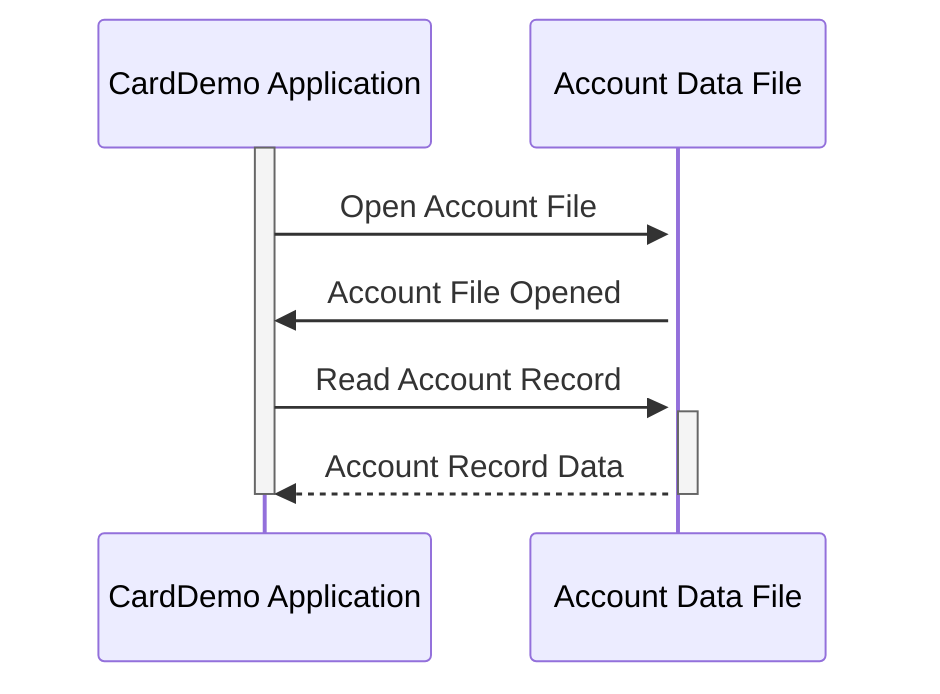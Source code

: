 sequenceDiagram
    participant CardDemo Application
    participant Account Data File

    activate CardDemo Application
    CardDemo Application->>+Account Data File: Open Account File
    Account Data File->>CardDemo Application: Account File Opened

    CardDemo Application->>+Account Data File: Read Account Record
    Account Data File-->>-CardDemo Application: Account Record Data

    deactivate CardDemo Application